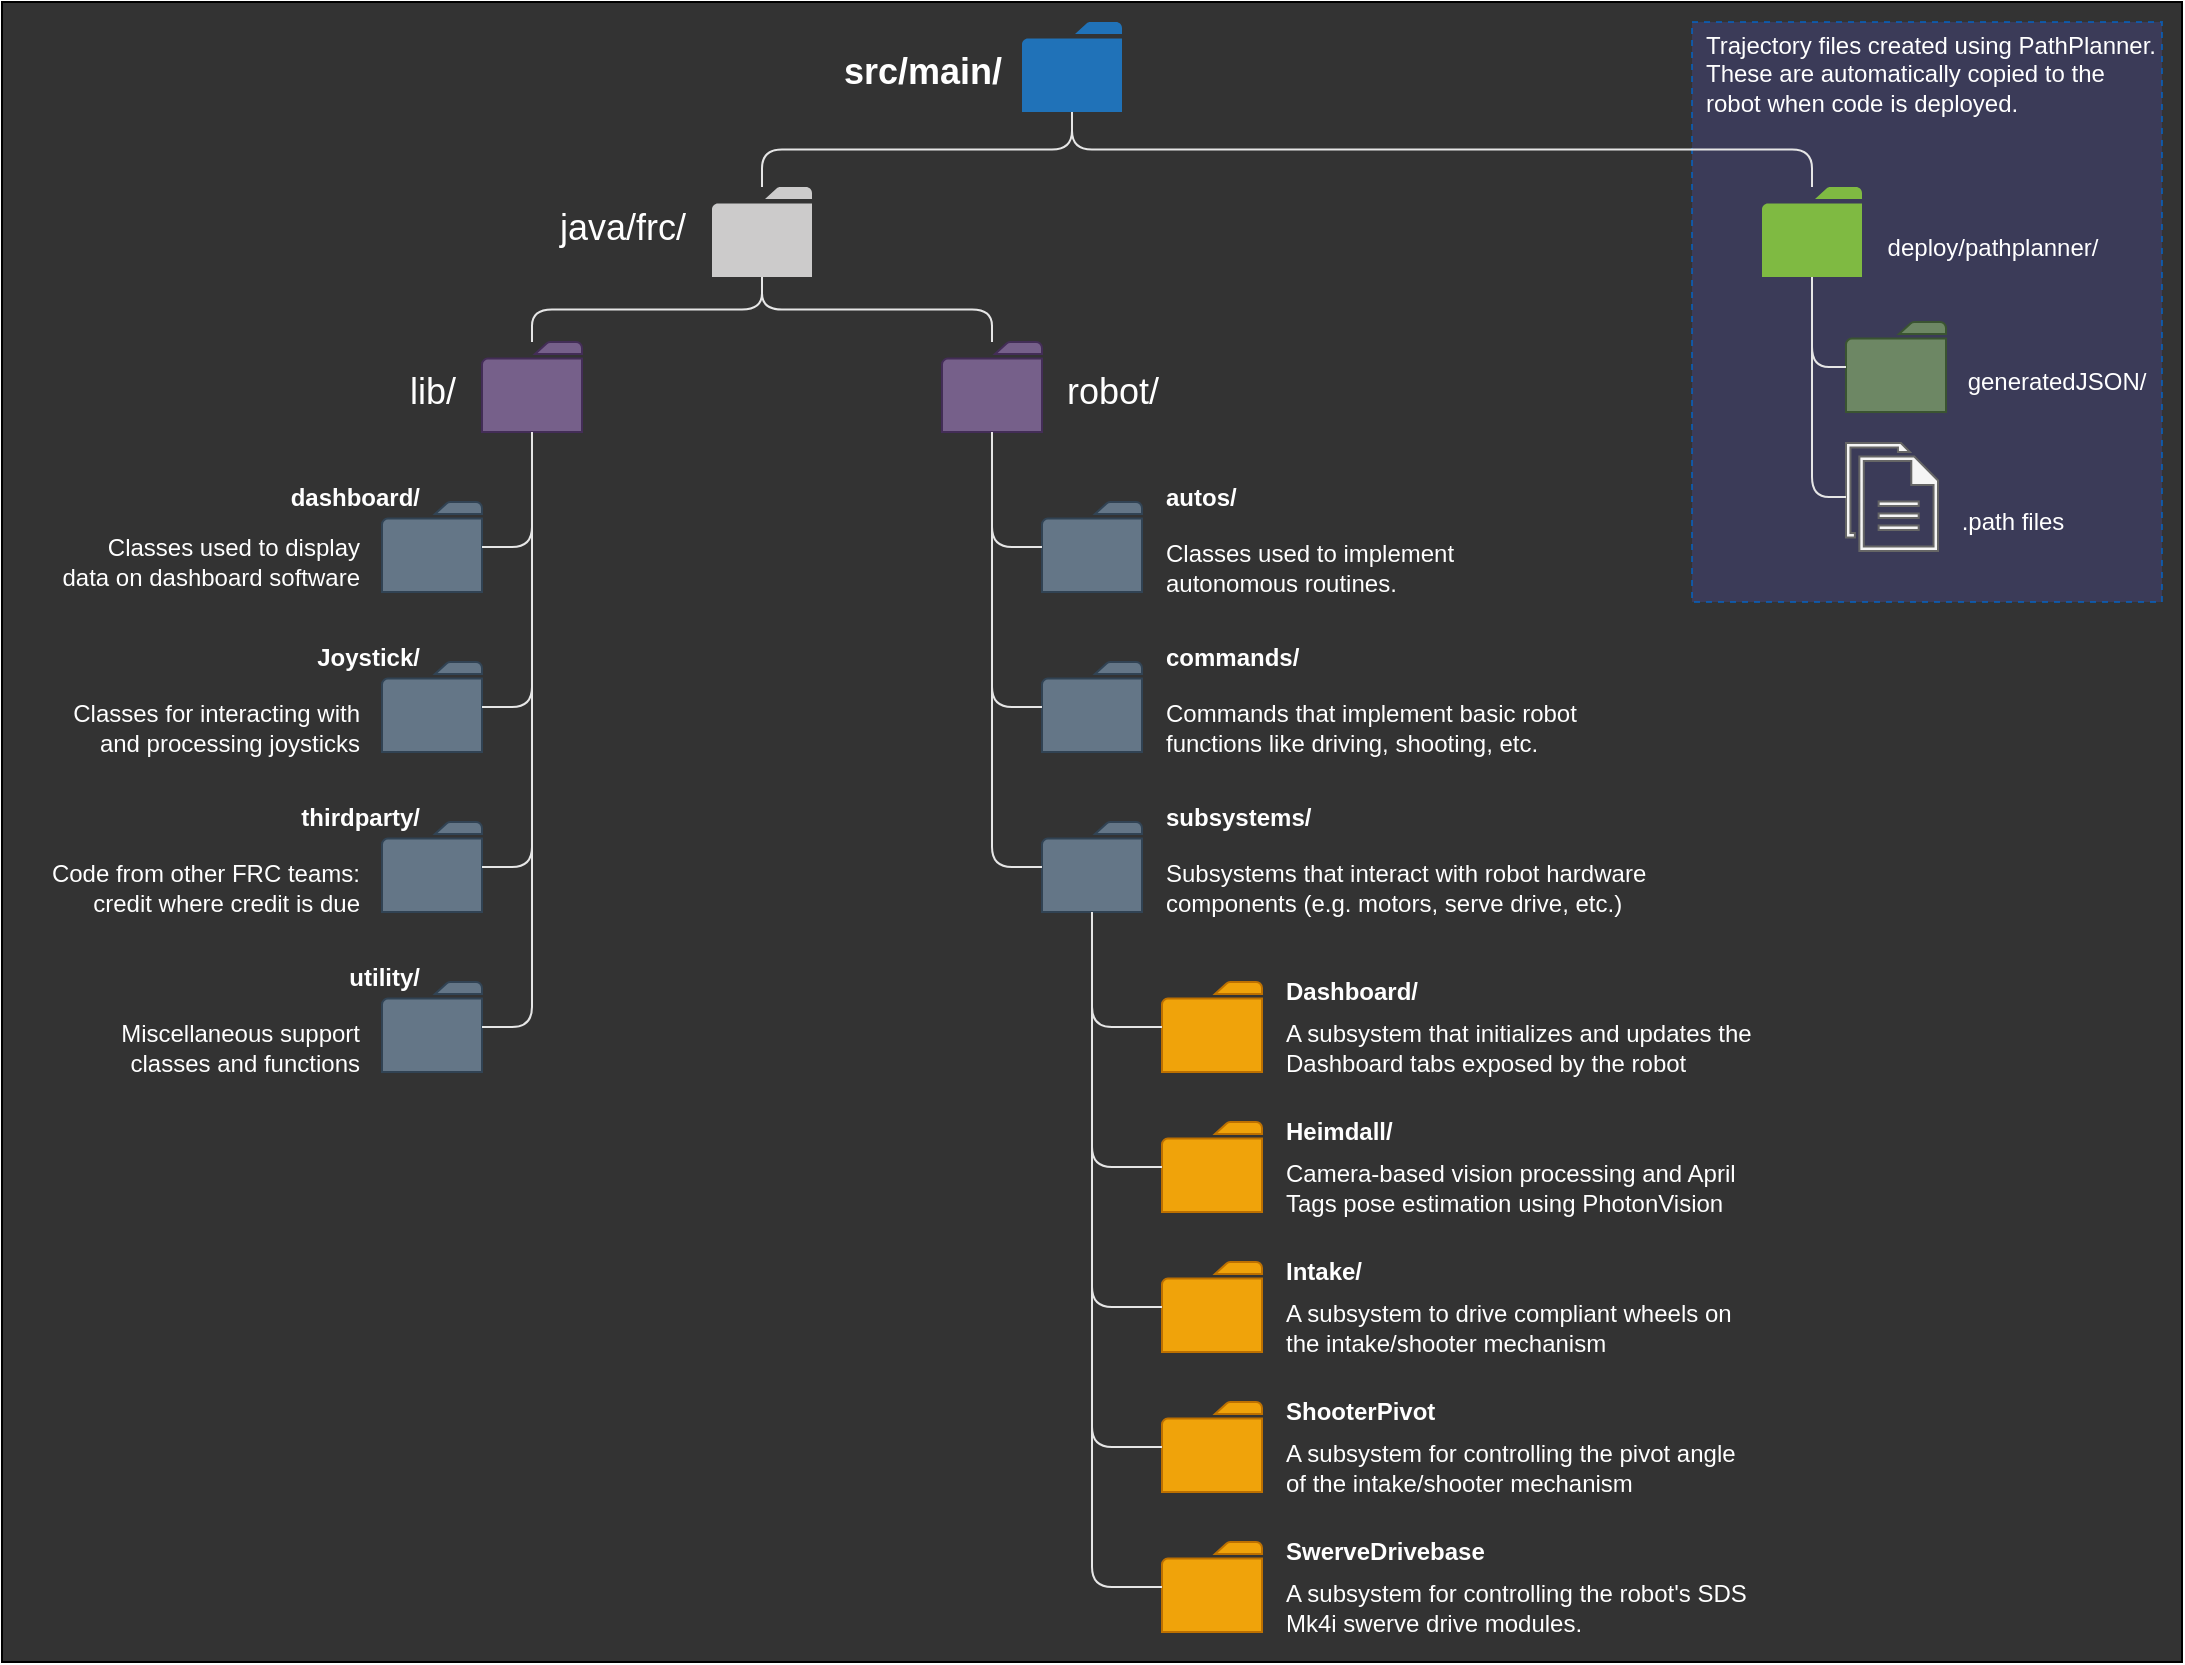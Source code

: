 <mxfile>
    <diagram id="SspJnY90TLb4_lbSzdJv" name="Page-1">
        <mxGraphModel dx="723" dy="471" grid="1" gridSize="10" guides="1" tooltips="1" connect="1" arrows="1" fold="1" page="1" pageScale="1" pageWidth="1100" pageHeight="850" math="0" shadow="0">
            <root>
                <mxCell id="0"/>
                <mxCell id="75" value="Background" style="locked=1;" parent="0"/>
                <mxCell id="76" value="" style="rounded=0;whiteSpace=wrap;html=1;fontSize=18;fillColor=#333333;" parent="75" vertex="1">
                    <mxGeometry width="1090" height="830" as="geometry"/>
                </mxCell>
                <mxCell id="1" value="file-tree" parent="0"/>
                <mxCell id="85" value="" style="rounded=0;whiteSpace=wrap;html=1;fontSize=18;fillColor=#3F3F69;strokeColor=#0066CC;fontColor=#ffffff;dashed=1;opacity=70;" parent="1" vertex="1">
                    <mxGeometry x="845" y="10" width="235" height="290" as="geometry"/>
                </mxCell>
                <mxCell id="11" style="edgeStyle=orthogonalEdgeStyle;html=1;exitX=0.5;exitY=1;exitDx=0;exitDy=0;exitPerimeter=0;strokeColor=#E6E6E6;endArrow=none;endFill=0;fontColor=#FFFFFF;" parent="1" source="2" target="4" edge="1">
                    <mxGeometry relative="1" as="geometry"/>
                </mxCell>
                <mxCell id="2" value="" style="sketch=0;pointerEvents=1;shadow=0;dashed=0;html=1;strokeColor=none;labelPosition=center;verticalLabelPosition=bottom;verticalAlign=top;outlineConnect=0;align=center;shape=mxgraph.office.concepts.folder;fillColor=#2072B8;points=[[0.5,1,0,0,0]];fontColor=#FFFFFF;" parent="1" vertex="1">
                    <mxGeometry x="510" y="10" width="50" height="45" as="geometry"/>
                </mxCell>
                <mxCell id="18" style="edgeStyle=orthogonalEdgeStyle;html=1;exitX=0.5;exitY=1;exitDx=0;exitDy=0;exitPerimeter=0;strokeColor=#E6E6E6;endArrow=none;endFill=0;fontColor=#FFFFFF;" parent="1" source="4" target="13" edge="1">
                    <mxGeometry relative="1" as="geometry"/>
                </mxCell>
                <mxCell id="19" style="edgeStyle=orthogonalEdgeStyle;html=1;exitX=0.5;exitY=1;exitDx=0;exitDy=0;exitPerimeter=0;strokeColor=#E6E6E6;endArrow=none;endFill=0;fontColor=#FFFFFF;" parent="1" source="4" target="16" edge="1">
                    <mxGeometry relative="1" as="geometry"/>
                </mxCell>
                <mxCell id="4" value="" style="sketch=0;pointerEvents=1;shadow=0;dashed=0;html=1;strokeColor=none;labelPosition=center;verticalLabelPosition=bottom;verticalAlign=top;outlineConnect=0;align=center;shape=mxgraph.office.concepts.folder;fillColor=#CCCBCB;points=[[0.5,0,0,0,0],[0.5,1,0,0,0]];fontColor=#FFFFFF;" parent="1" vertex="1">
                    <mxGeometry x="355" y="92.5" width="50" height="45" as="geometry"/>
                </mxCell>
                <mxCell id="6" value="&lt;font style=&quot;font-size: 18px;&quot;&gt;java/frc/&lt;/font&gt;" style="text;html=1;align=center;verticalAlign=middle;resizable=0;points=[];autosize=1;strokeColor=none;fillColor=none;fontColor=#FFFFFF;" parent="1" vertex="1">
                    <mxGeometry x="265" y="92.5" width="90" height="40" as="geometry"/>
                </mxCell>
                <UserObject label="deploy/pathplanner/" link="./src/main/deploy/pathplanner" id="5">
                    <mxCell style="text;html=1;align=center;verticalAlign=middle;resizable=0;points=[];autosize=1;strokeColor=none;fillColor=none;fontColor=#FFFFFF;" parent="1" vertex="1">
                        <mxGeometry x="930" y="107.5" width="130" height="30" as="geometry"/>
                    </mxCell>
                </UserObject>
                <mxCell id="8" value="&lt;font style=&quot;font-size: 18px;&quot;&gt;&lt;b&gt;src/main/&lt;/b&gt;&lt;/font&gt;" style="text;html=1;align=center;verticalAlign=middle;resizable=0;points=[];autosize=1;strokeColor=none;fillColor=none;fontColor=#FFFFFF;" parent="1" vertex="1">
                    <mxGeometry x="410" y="15" width="100" height="40" as="geometry"/>
                </mxCell>
                <mxCell id="12" style="edgeStyle=orthogonalEdgeStyle;html=1;exitX=0.5;exitY=1;exitDx=0;exitDy=0;exitPerimeter=0;strokeColor=#E6E6E6;endArrow=none;endFill=0;fontColor=#FFFFFF;" parent="1" source="2" target="14" edge="1">
                    <mxGeometry relative="1" as="geometry">
                        <mxPoint x="545" y="65" as="sourcePoint"/>
                        <mxPoint x="725" y="92.5" as="targetPoint"/>
                    </mxGeometry>
                </mxCell>
                <mxCell id="13" value="" style="sketch=0;pointerEvents=1;shadow=0;dashed=0;html=1;strokeColor=#432D57;fillColor=#76608a;labelPosition=center;verticalLabelPosition=bottom;verticalAlign=top;outlineConnect=0;align=center;shape=mxgraph.office.concepts.folder;points=[[0.5,1,0,0,0]];fontColor=#ffffff;" parent="1" vertex="1">
                    <mxGeometry x="240" y="170" width="50" height="45" as="geometry"/>
                </mxCell>
                <UserObject label="" link="./src/main/deploy/pathplanner" id="14">
                    <mxCell style="sketch=0;pointerEvents=1;shadow=0;dashed=0;html=1;strokeColor=none;labelPosition=center;verticalLabelPosition=bottom;verticalAlign=top;outlineConnect=0;align=center;shape=mxgraph.office.concepts.folder;fillColor=#7FBA42;points=[[0.5,1,0,0,0]];fontColor=#FFFFFF;" parent="1" vertex="1">
                        <mxGeometry x="880" y="92.5" width="50" height="45" as="geometry"/>
                    </mxCell>
                </UserObject>
                <mxCell id="15" value="&lt;font style=&quot;font-size: 18px;&quot;&gt;lib/&lt;/font&gt;" style="text;html=1;align=center;verticalAlign=middle;resizable=0;points=[];autosize=1;strokeColor=none;fillColor=none;fontColor=#FFFFFF;" parent="1" vertex="1">
                    <mxGeometry x="190" y="175" width="50" height="40" as="geometry"/>
                </mxCell>
                <mxCell id="16" value="" style="sketch=0;pointerEvents=1;shadow=0;dashed=0;html=1;strokeColor=#432D57;fillColor=#76608a;labelPosition=center;verticalLabelPosition=bottom;verticalAlign=top;outlineConnect=0;align=center;shape=mxgraph.office.concepts.folder;points=[[0.5,1,0,0,0]];fontColor=#ffffff;" parent="1" vertex="1">
                    <mxGeometry x="470" y="170" width="50" height="45" as="geometry"/>
                </mxCell>
                <mxCell id="17" value="&lt;font style=&quot;font-size: 18px;&quot;&gt;robot/&lt;/font&gt;" style="text;html=1;align=center;verticalAlign=middle;resizable=0;points=[];autosize=1;strokeColor=none;fillColor=none;fontColor=#FFFFFF;" parent="1" vertex="1">
                    <mxGeometry x="520" y="175" width="70" height="40" as="geometry"/>
                </mxCell>
                <UserObject label="" link="./src/main/deploy/pathplanner/generatedJSON" id="20">
                    <mxCell style="sketch=0;pointerEvents=1;shadow=0;dashed=0;html=1;strokeColor=#3A5431;labelPosition=center;verticalLabelPosition=bottom;verticalAlign=top;outlineConnect=0;align=center;shape=mxgraph.office.concepts.folder;fillColor=#6d8764;fontColor=#FFFFFF;points=[[0,0.5,0,0,0]];" parent="1" vertex="1">
                        <mxGeometry x="922" y="160" width="50" height="45" as="geometry"/>
                    </mxCell>
                </UserObject>
                <mxCell id="21" style="edgeStyle=orthogonalEdgeStyle;html=1;strokeColor=#E6E6E6;endArrow=none;endFill=0;entryX=0;entryY=0.5;entryDx=0;entryDy=0;entryPerimeter=0;exitX=0.5;exitY=1;exitDx=0;exitDy=0;exitPerimeter=0;fontColor=#FFFFFF;" parent="1" source="14" target="20" edge="1">
                    <mxGeometry relative="1" as="geometry">
                        <mxPoint x="860" y="160" as="sourcePoint"/>
                        <mxPoint x="915" y="102.5" as="targetPoint"/>
                    </mxGeometry>
                </mxCell>
                <UserObject label="generatedJSON/" link="./src/main/deploy/pathplanner/generatedJSON" id="22">
                    <mxCell style="text;html=1;align=center;verticalAlign=middle;resizable=0;points=[];autosize=1;strokeColor=none;fillColor=none;fontColor=#FFFFFF;" parent="1" vertex="1">
                        <mxGeometry x="972" y="175" width="110" height="30" as="geometry"/>
                    </mxCell>
                </UserObject>
                <mxCell id="27" value="" style="sketch=0;pointerEvents=1;shadow=0;dashed=0;html=1;strokeColor=#666666;fillColor=#f5f5f5;labelPosition=center;verticalLabelPosition=bottom;verticalAlign=top;outlineConnect=0;align=center;shape=mxgraph.office.concepts.documents;points=[[0,0.5,0,0,0]];fontColor=#FFFFFF;" parent="1" vertex="1">
                    <mxGeometry x="922" y="220.5" width="46" height="54" as="geometry"/>
                </mxCell>
                <mxCell id="28" style="edgeStyle=orthogonalEdgeStyle;html=1;strokeColor=#E6E6E6;endArrow=none;endFill=0;exitX=0.5;exitY=1;exitDx=0;exitDy=0;exitPerimeter=0;entryX=0;entryY=0.5;entryDx=0;entryDy=0;entryPerimeter=0;fontColor=#FFFFFF;" parent="1" source="14" target="27" edge="1">
                    <mxGeometry relative="1" as="geometry">
                        <mxPoint x="850" y="179" as="sourcePoint"/>
                        <mxPoint x="880" y="220" as="targetPoint"/>
                    </mxGeometry>
                </mxCell>
                <mxCell id="29" value=".path files" style="text;html=1;align=center;verticalAlign=middle;resizable=0;points=[];autosize=1;strokeColor=none;fillColor=none;fontColor=#FFFFFF;" parent="1" vertex="1">
                    <mxGeometry x="970" y="244.5" width="70" height="30" as="geometry"/>
                </mxCell>
                <UserObject label="" link="./src/main/java/frc/lib/dashboard" id="30">
                    <mxCell style="sketch=0;pointerEvents=1;shadow=0;dashed=0;html=1;strokeColor=#314354;fillColor=#647687;labelPosition=center;verticalLabelPosition=bottom;verticalAlign=top;outlineConnect=0;align=center;shape=mxgraph.office.concepts.folder;fontColor=#FFFFFF;points=[[1,0.5,0,0,0]];" parent="1" vertex="1">
                        <mxGeometry x="190" y="250" width="50" height="45" as="geometry"/>
                    </mxCell>
                </UserObject>
                <UserObject label="&lt;b&gt;dashboard/&lt;/b&gt;" link="./src/main/java/frc/lib/dashboard" id="31">
                    <mxCell style="text;html=1;align=right;verticalAlign=middle;resizable=0;points=[];autosize=1;strokeColor=none;fillColor=none;fontColor=#FFFFFF;" parent="1" vertex="1">
                        <mxGeometry x="120" y="232.5" width="90" height="30" as="geometry"/>
                    </mxCell>
                </UserObject>
                <mxCell id="32" style="edgeStyle=orthogonalEdgeStyle;html=1;strokeColor=#E6E6E6;endArrow=none;endFill=0;entryX=0.5;entryY=1;entryDx=0;entryDy=0;entryPerimeter=0;exitX=1;exitY=0.5;exitDx=0;exitDy=0;exitPerimeter=0;fontColor=#FFFFFF;" parent="1" source="30" target="13" edge="1">
                    <mxGeometry relative="1" as="geometry">
                        <mxPoint x="270" y="280" as="sourcePoint"/>
                        <mxPoint x="275" y="180" as="targetPoint"/>
                    </mxGeometry>
                </mxCell>
                <mxCell id="33" value="&lt;div style=&quot;&quot;&gt;&lt;span style=&quot;background-color: initial;&quot;&gt;Classes used to display&lt;/span&gt;&lt;/div&gt;&lt;div style=&quot;&quot;&gt;&lt;span style=&quot;background-color: initial;&quot;&gt;data on dashboard&amp;nbsp;&lt;/span&gt;&lt;span style=&quot;background-color: initial;&quot;&gt;software&lt;/span&gt;&lt;/div&gt;" style="text;html=1;align=right;verticalAlign=middle;resizable=0;points=[];autosize=1;strokeColor=none;fillColor=none;fontColor=#FFFFFF;" parent="1" vertex="1">
                    <mxGeometry x="10" y="260" width="170" height="40" as="geometry"/>
                </mxCell>
                <UserObject label="" link="./src/main/java/frc/lib/Joystick" id="34">
                    <mxCell style="sketch=0;pointerEvents=1;shadow=0;dashed=0;html=1;strokeColor=#314354;fillColor=#647687;labelPosition=center;verticalLabelPosition=bottom;verticalAlign=top;outlineConnect=0;align=center;shape=mxgraph.office.concepts.folder;fontColor=#FFFFFF;points=[[1,0.5,0,0,0]];" parent="1" vertex="1">
                        <mxGeometry x="190" y="330" width="50" height="45" as="geometry"/>
                    </mxCell>
                </UserObject>
                <UserObject label="&lt;b&gt;Joystick/&lt;/b&gt;" link="./src/main/java/frc/lib/Joystick" id="35">
                    <mxCell style="text;html=1;align=right;verticalAlign=middle;resizable=0;points=[];autosize=1;strokeColor=none;fillColor=none;fontColor=#FFFFFF;" parent="1" vertex="1">
                        <mxGeometry x="140" y="312.5" width="70" height="30" as="geometry"/>
                    </mxCell>
                </UserObject>
                <mxCell id="36" value="&lt;div style=&quot;&quot;&gt;&lt;span style=&quot;background-color: initial;&quot;&gt;Classes for interacting with&lt;/span&gt;&lt;/div&gt;&lt;div style=&quot;&quot;&gt;&lt;span style=&quot;background-color: initial;&quot;&gt;and processing joysticks&lt;/span&gt;&lt;/div&gt;" style="text;html=1;align=right;verticalAlign=middle;resizable=0;points=[];autosize=1;strokeColor=none;fillColor=none;fontColor=#FFFFFF;" parent="1" vertex="1">
                    <mxGeometry x="10" y="342.5" width="170" height="40" as="geometry"/>
                </mxCell>
                <mxCell id="38" style="edgeStyle=orthogonalEdgeStyle;html=1;strokeColor=#E6E6E6;endArrow=none;endFill=0;entryX=0.5;entryY=1;entryDx=0;entryDy=0;entryPerimeter=0;exitX=1;exitY=0.5;exitDx=0;exitDy=0;exitPerimeter=0;fontColor=#FFFFFF;" parent="1" source="34" target="13" edge="1">
                    <mxGeometry relative="1" as="geometry">
                        <mxPoint x="250" y="282.5" as="sourcePoint"/>
                        <mxPoint x="275" y="225" as="targetPoint"/>
                    </mxGeometry>
                </mxCell>
                <UserObject label="" link="./src/main/java/frc/lib/thirdparty" id="39">
                    <mxCell style="sketch=0;pointerEvents=1;shadow=0;dashed=0;html=1;strokeColor=#314354;fillColor=#647687;labelPosition=center;verticalLabelPosition=bottom;verticalAlign=top;outlineConnect=0;align=center;shape=mxgraph.office.concepts.folder;fontColor=#FFFFFF;points=[[1,0.5,0,0,0]];" parent="1" vertex="1">
                        <mxGeometry x="190" y="410" width="50" height="45" as="geometry"/>
                    </mxCell>
                </UserObject>
                <UserObject label="&lt;b&gt;thirdparty/&lt;/b&gt;" link="./src/main/java/frc/lib/thirdparty" id="40">
                    <mxCell style="text;html=1;align=right;verticalAlign=middle;resizable=0;points=[];autosize=1;strokeColor=none;fillColor=none;fontColor=#FFFFFF;" parent="1" vertex="1">
                        <mxGeometry x="130" y="392.5" width="80" height="30" as="geometry"/>
                    </mxCell>
                </UserObject>
                <mxCell id="41" value="&lt;div style=&quot;&quot;&gt;Code from other FRC teams:&lt;/div&gt;&lt;div style=&quot;&quot;&gt;&amp;nbsp;credit where credit is due&lt;/div&gt;" style="text;html=1;align=right;verticalAlign=middle;resizable=0;points=[];autosize=1;strokeColor=none;fillColor=none;fontColor=#FFFFFF;" parent="1" vertex="1">
                    <mxGeometry y="422.5" width="180" height="40" as="geometry"/>
                </mxCell>
                <mxCell id="42" style="edgeStyle=orthogonalEdgeStyle;html=1;strokeColor=#E6E6E6;endArrow=none;endFill=0;entryX=0.5;entryY=1;entryDx=0;entryDy=0;entryPerimeter=0;exitX=1;exitY=0.5;exitDx=0;exitDy=0;exitPerimeter=0;fontColor=#FFFFFF;" parent="1" source="39" target="13" edge="1">
                    <mxGeometry relative="1" as="geometry">
                        <mxPoint x="250" y="362.5" as="sourcePoint"/>
                        <mxPoint x="275" y="225" as="targetPoint"/>
                    </mxGeometry>
                </mxCell>
                <UserObject label="" link="./src/main/java/frc/lib/utility" id="43">
                    <mxCell style="sketch=0;pointerEvents=1;shadow=0;dashed=0;html=1;strokeColor=#314354;fillColor=#647687;labelPosition=center;verticalLabelPosition=bottom;verticalAlign=top;outlineConnect=0;align=center;shape=mxgraph.office.concepts.folder;fontColor=#FFFFFF;points=[[1,0.5,0,0,0]];" parent="1" vertex="1">
                        <mxGeometry x="190" y="490" width="50" height="45" as="geometry"/>
                    </mxCell>
                </UserObject>
                <UserObject label="&lt;b&gt;utility/&lt;/b&gt;" link="./src/main/java/frc/lib/utility" id="44">
                    <mxCell style="text;html=1;align=right;verticalAlign=middle;resizable=0;points=[];autosize=1;strokeColor=none;fillColor=none;fontColor=#FFFFFF;" parent="1" vertex="1">
                        <mxGeometry x="150" y="472.5" width="60" height="30" as="geometry"/>
                    </mxCell>
                </UserObject>
                <mxCell id="45" value="&lt;div style=&quot;&quot;&gt;Miscellaneous support&lt;/div&gt;&lt;div style=&quot;&quot;&gt;classes and functions&lt;/div&gt;" style="text;html=1;align=right;verticalAlign=middle;resizable=0;points=[];autosize=1;strokeColor=none;fillColor=none;fontColor=#FFFFFF;" parent="1" vertex="1">
                    <mxGeometry x="40" y="502.5" width="140" height="40" as="geometry"/>
                </mxCell>
                <mxCell id="46" style="edgeStyle=orthogonalEdgeStyle;html=1;strokeColor=#E6E6E6;endArrow=none;endFill=0;entryX=0.5;entryY=1;entryDx=0;entryDy=0;entryPerimeter=0;exitX=1;exitY=0.5;exitDx=0;exitDy=0;exitPerimeter=0;fontColor=#FFFFFF;" parent="1" source="43" target="13" edge="1">
                    <mxGeometry relative="1" as="geometry">
                        <mxPoint x="250" y="442.5" as="sourcePoint"/>
                        <mxPoint x="275" y="225" as="targetPoint"/>
                    </mxGeometry>
                </mxCell>
                <UserObject label="" link="./src/main/java/frc/robot/autos" id="47">
                    <mxCell style="sketch=0;pointerEvents=1;shadow=0;dashed=0;html=1;strokeColor=#314354;fillColor=#647687;labelPosition=center;verticalLabelPosition=bottom;verticalAlign=top;outlineConnect=0;align=center;shape=mxgraph.office.concepts.folder;fontColor=#FFFFFF;points=[[0,0.5,0,0,0]];" parent="1" vertex="1">
                        <mxGeometry x="520" y="250" width="50" height="45" as="geometry"/>
                    </mxCell>
                </UserObject>
                <mxCell id="48" style="edgeStyle=orthogonalEdgeStyle;html=1;strokeColor=#E6E6E6;endArrow=none;endFill=0;exitX=0.5;exitY=1;exitDx=0;exitDy=0;exitPerimeter=0;entryX=0;entryY=0.5;entryDx=0;entryDy=0;entryPerimeter=0;fontColor=#FFFFFF;" parent="1" source="16" target="47" edge="1">
                    <mxGeometry relative="1" as="geometry">
                        <mxPoint x="490" y="250" as="sourcePoint"/>
                        <mxPoint x="460" y="300" as="targetPoint"/>
                    </mxGeometry>
                </mxCell>
                <UserObject label="&lt;b&gt;autos/&lt;/b&gt;" link="./src/main/java/frc/robot/autos" id="49">
                    <mxCell style="text;html=1;align=left;verticalAlign=middle;resizable=0;points=[];autosize=1;strokeColor=none;fillColor=none;fontColor=#FFFFFF;" parent="1" vertex="1">
                        <mxGeometry x="580" y="232.5" width="60" height="30" as="geometry"/>
                    </mxCell>
                </UserObject>
                <mxCell id="50" value="&lt;div style=&quot;&quot;&gt;&lt;span style=&quot;background-color: initial;&quot;&gt;Classes used to implement&lt;br&gt;&lt;/span&gt;&lt;/div&gt;&lt;div style=&quot;&quot;&gt;&lt;span style=&quot;background-color: initial;&quot;&gt;autonomous routines.&lt;/span&gt;&lt;/div&gt;" style="text;html=1;align=left;verticalAlign=middle;resizable=0;points=[];autosize=1;strokeColor=none;fillColor=none;fontColor=#FFFFFF;" parent="1" vertex="1">
                    <mxGeometry x="580" y="262.5" width="170" height="40" as="geometry"/>
                </mxCell>
                <UserObject label="" link="./src/main/java/frc/robot/commands" id="51">
                    <mxCell style="sketch=0;pointerEvents=1;shadow=0;dashed=0;html=1;strokeColor=#314354;fillColor=#647687;labelPosition=center;verticalLabelPosition=bottom;verticalAlign=top;outlineConnect=0;align=center;shape=mxgraph.office.concepts.folder;fontColor=#FFFFFF;points=[[0,0.5,0,0,0]];" parent="1" vertex="1">
                        <mxGeometry x="520" y="330" width="50" height="45" as="geometry"/>
                    </mxCell>
                </UserObject>
                <UserObject label="&lt;b&gt;commands/&lt;/b&gt;" link="./src/main/java/frc/robot/commands" id="52">
                    <mxCell style="text;html=1;align=left;verticalAlign=middle;resizable=0;points=[];autosize=1;strokeColor=none;fillColor=none;fontColor=#FFFFFF;" parent="1" vertex="1">
                        <mxGeometry x="580" y="312.5" width="90" height="30" as="geometry"/>
                    </mxCell>
                </UserObject>
                <mxCell id="53" value="&lt;div style=&quot;&quot;&gt;&lt;span style=&quot;background-color: initial;&quot;&gt;Commands that implement basic robot&lt;br&gt;&lt;/span&gt;&lt;/div&gt;&lt;div style=&quot;&quot;&gt;&lt;span style=&quot;background-color: initial;&quot;&gt;functions like driving, shooting, etc.&lt;/span&gt;&lt;/div&gt;" style="text;html=1;align=left;verticalAlign=middle;resizable=0;points=[];autosize=1;strokeColor=none;fillColor=none;fontColor=#FFFFFF;" parent="1" vertex="1">
                    <mxGeometry x="580" y="342.5" width="230" height="40" as="geometry"/>
                </mxCell>
                <UserObject label="" link="./src/main/java/frc/robot/subsystems" id="54">
                    <mxCell style="sketch=0;pointerEvents=1;shadow=0;dashed=0;html=1;strokeColor=#314354;fillColor=#647687;labelPosition=center;verticalLabelPosition=bottom;verticalAlign=top;outlineConnect=0;align=center;shape=mxgraph.office.concepts.folder;fontColor=#FFFFFF;points=[[0,0.51,0,0,0],[0.5,1,0,0,0]];" parent="1" vertex="1">
                        <mxGeometry x="520" y="410" width="50" height="45" as="geometry"/>
                    </mxCell>
                </UserObject>
                <UserObject label="&lt;b&gt;subsystems/&lt;/b&gt;" link="./src/main/java/frc/robot/subsystems" id="55">
                    <mxCell style="text;html=1;align=left;verticalAlign=middle;resizable=0;points=[];autosize=1;strokeColor=none;fillColor=none;fontColor=#FFFFFF;" parent="1" vertex="1">
                        <mxGeometry x="580" y="392.5" width="100" height="30" as="geometry"/>
                    </mxCell>
                </UserObject>
                <mxCell id="56" value="&lt;div style=&quot;&quot;&gt;&lt;span style=&quot;background-color: initial;&quot;&gt;Subsystems that interact with robot hardware&lt;/span&gt;&lt;/div&gt;&lt;div style=&quot;&quot;&gt;&lt;span style=&quot;background-color: initial;&quot;&gt;components (e.g. motors, serve drive, etc.)&amp;nbsp;&lt;/span&gt;&lt;br&gt;&lt;/div&gt;" style="text;html=1;align=left;verticalAlign=middle;resizable=0;points=[];autosize=1;strokeColor=none;fillColor=none;fontColor=#FFFFFF;" parent="1" vertex="1">
                    <mxGeometry x="580" y="422.5" width="260" height="40" as="geometry"/>
                </mxCell>
                <UserObject label="" link="./src/main/java/frc/robot/subsystems/Dashboard" id="57">
                    <mxCell style="sketch=0;pointerEvents=1;shadow=0;dashed=0;html=1;strokeColor=#BD7000;fillColor=#f0a30a;labelPosition=center;verticalLabelPosition=bottom;verticalAlign=top;outlineConnect=0;align=center;shape=mxgraph.office.concepts.folder;points=[[0,0.5,0,0,0]];fontColor=#FFFFFF;" parent="1" vertex="1">
                        <mxGeometry x="580" y="490" width="50" height="45" as="geometry"/>
                    </mxCell>
                </UserObject>
                <UserObject label="&lt;b&gt;Dashboard/&lt;/b&gt;" link="./src/main/java/frc/robot/subsystems/Dashboard" id="58">
                    <mxCell style="text;html=1;align=left;verticalAlign=middle;resizable=0;points=[];autosize=1;strokeColor=none;fillColor=none;fontColor=#FFFFFF;" parent="1" vertex="1">
                        <mxGeometry x="640" y="480" width="90" height="30" as="geometry"/>
                    </mxCell>
                </UserObject>
                <mxCell id="59" value="&lt;div style=&quot;&quot;&gt;A subsystem that initializes and updates the&lt;/div&gt;&lt;div style=&quot;&quot;&gt;Dashboard tabs exposed by the robot&lt;/div&gt;" style="text;html=1;align=left;verticalAlign=middle;resizable=0;points=[];autosize=1;strokeColor=none;fillColor=none;fontColor=#FFFFFF;" parent="1" vertex="1">
                    <mxGeometry x="640" y="502.5" width="260" height="40" as="geometry"/>
                </mxCell>
                <mxCell id="63" value="" style="sketch=0;pointerEvents=1;shadow=0;dashed=0;html=1;strokeColor=#BD7000;fillColor=#f0a30a;labelPosition=center;verticalLabelPosition=bottom;verticalAlign=top;outlineConnect=0;align=center;shape=mxgraph.office.concepts.folder;points=[[0,0.5,0,0,0]];fontColor=#FFFFFF;" parent="1" vertex="1">
                    <mxGeometry x="580" y="560" width="50" height="45" as="geometry"/>
                </mxCell>
                <mxCell id="64" value="&lt;b&gt;Heimdall/&lt;/b&gt;" style="text;html=1;align=left;verticalAlign=middle;resizable=0;points=[];autosize=1;strokeColor=none;fillColor=none;fontColor=#FFFFFF;" parent="1" vertex="1">
                    <mxGeometry x="640" y="550" width="80" height="30" as="geometry"/>
                </mxCell>
                <mxCell id="65" value="&lt;div style=&quot;&quot;&gt;Camera-based vision processing and April&lt;/div&gt;&lt;div style=&quot;&quot;&gt;Tags pose estimation using&amp;nbsp;&lt;span style=&quot;background-color: initial;&quot;&gt;PhotonVision&lt;/span&gt;&lt;/div&gt;" style="text;html=1;align=left;verticalAlign=middle;resizable=0;points=[];autosize=1;strokeColor=none;fillColor=none;fontColor=#FFFFFF;" parent="1" vertex="1">
                    <mxGeometry x="640" y="572.5" width="250" height="40" as="geometry"/>
                </mxCell>
                <UserObject label="" link="./src/main/java/frc/robot/subsystems/Intake" id="66">
                    <mxCell style="sketch=0;pointerEvents=1;shadow=0;dashed=0;html=1;strokeColor=#BD7000;fillColor=#f0a30a;labelPosition=center;verticalLabelPosition=bottom;verticalAlign=top;outlineConnect=0;align=center;shape=mxgraph.office.concepts.folder;points=[[0,0.5,0,0,0]];fontColor=#FFFFFF;" parent="1" vertex="1">
                        <mxGeometry x="580" y="630" width="50" height="45" as="geometry"/>
                    </mxCell>
                </UserObject>
                <UserObject label="&lt;b&gt;Intake/&lt;/b&gt;" link="./src/main/java/frc/robot/subsystems/Intake" id="67">
                    <mxCell style="text;html=1;align=left;verticalAlign=middle;resizable=0;points=[];autosize=1;strokeColor=none;fillColor=none;fontColor=#FFFFFF;" parent="1" vertex="1">
                        <mxGeometry x="640" y="620" width="60" height="30" as="geometry"/>
                    </mxCell>
                </UserObject>
                <mxCell id="68" value="&lt;div style=&quot;&quot;&gt;A subsystem to drive compliant&amp;nbsp;&lt;span style=&quot;background-color: initial;&quot;&gt;wheels on&lt;/span&gt;&lt;/div&gt;&lt;div style=&quot;&quot;&gt;&lt;span style=&quot;background-color: initial;&quot;&gt;the intake/shooter mechanism&lt;/span&gt;&lt;/div&gt;" style="text;html=1;align=left;verticalAlign=middle;resizable=0;points=[];autosize=1;strokeColor=none;fillColor=none;fontColor=#FFFFFF;" parent="1" vertex="1">
                    <mxGeometry x="640" y="642.5" width="250" height="40" as="geometry"/>
                </mxCell>
                <UserObject label="" link="./src/main/java/frc/robot/subsystems/ShooterPivot" id="69">
                    <mxCell style="sketch=0;pointerEvents=1;shadow=0;dashed=0;html=1;strokeColor=#BD7000;fillColor=#f0a30a;labelPosition=center;verticalLabelPosition=bottom;verticalAlign=top;outlineConnect=0;align=center;shape=mxgraph.office.concepts.folder;points=[[0,0.5,0,0,0]];fontColor=#FFFFFF;" parent="1" vertex="1">
                        <mxGeometry x="580" y="700" width="50" height="45" as="geometry"/>
                    </mxCell>
                </UserObject>
                <UserObject label="&lt;b&gt;ShooterPivot&lt;/b&gt;" link="./src/main/java/frc/robot/subsystems/ShooterPivot" id="70">
                    <mxCell style="text;html=1;align=left;verticalAlign=middle;resizable=0;points=[];autosize=1;strokeColor=none;fillColor=none;fontColor=#FFFFFF;" parent="1" vertex="1">
                        <mxGeometry x="640" y="690" width="100" height="30" as="geometry"/>
                    </mxCell>
                </UserObject>
                <mxCell id="71" value="&lt;div style=&quot;&quot;&gt;A subsystem for controlling the pivot angle&lt;/div&gt;&lt;div style=&quot;&quot;&gt;of the intake/shooter mechanism&lt;/div&gt;" style="text;html=1;align=left;verticalAlign=middle;resizable=0;points=[];autosize=1;strokeColor=none;fillColor=none;fontColor=#FFFFFF;" parent="1" vertex="1">
                    <mxGeometry x="640" y="712.5" width="250" height="40" as="geometry"/>
                </mxCell>
                <UserObject label="" link="./src/main/java/frc/robot/subsystems/SwerveDrivebase" id="72">
                    <mxCell style="sketch=0;pointerEvents=1;shadow=0;dashed=0;html=1;strokeColor=#BD7000;fillColor=#f0a30a;labelPosition=center;verticalLabelPosition=bottom;verticalAlign=top;outlineConnect=0;align=center;shape=mxgraph.office.concepts.folder;points=[[0,0.5,0,0,0]];fontColor=#FFFFFF;" parent="1" vertex="1">
                        <mxGeometry x="580" y="770" width="50" height="45" as="geometry"/>
                    </mxCell>
                </UserObject>
                <UserObject label="&lt;b&gt;SwerveDrivebase&lt;/b&gt;" link="./src/main/java/frc/robot/subsystems/SwerveDrivebase" id="73">
                    <mxCell style="text;html=1;align=left;verticalAlign=middle;resizable=0;points=[];autosize=1;strokeColor=none;fillColor=none;fontColor=#FFFFFF;" parent="1" vertex="1">
                        <mxGeometry x="640" y="760" width="120" height="30" as="geometry"/>
                    </mxCell>
                </UserObject>
                <mxCell id="74" value="&lt;div style=&quot;&quot;&gt;A subsystem for controlling the robot's SDS&lt;/div&gt;&lt;div style=&quot;&quot;&gt;Mk4i&amp;nbsp;&lt;span style=&quot;background-color: initial;&quot;&gt;swerve drive modules.&lt;/span&gt;&lt;/div&gt;" style="text;html=1;align=left;verticalAlign=middle;resizable=0;points=[];autosize=1;strokeColor=none;fillColor=none;fontColor=#FFFFFF;" parent="1" vertex="1">
                    <mxGeometry x="640" y="782.5" width="250" height="40" as="geometry"/>
                </mxCell>
                <mxCell id="77" style="edgeStyle=orthogonalEdgeStyle;html=1;strokeColor=#E6E6E6;endArrow=none;endFill=0;exitX=0.5;exitY=1;exitDx=0;exitDy=0;exitPerimeter=0;entryX=0;entryY=0.5;entryDx=0;entryDy=0;entryPerimeter=0;fontColor=#FFFFFF;" parent="1" source="16" target="51" edge="1">
                    <mxGeometry relative="1" as="geometry">
                        <mxPoint x="505" y="225" as="sourcePoint"/>
                        <mxPoint x="530" y="282.5" as="targetPoint"/>
                    </mxGeometry>
                </mxCell>
                <mxCell id="78" style="edgeStyle=orthogonalEdgeStyle;html=1;strokeColor=#E6E6E6;endArrow=none;endFill=0;exitX=0.5;exitY=1;exitDx=0;exitDy=0;exitPerimeter=0;entryX=0;entryY=0.5;entryDx=0;entryDy=0;entryPerimeter=0;fontColor=#FFFFFF;" parent="1" source="16" target="54" edge="1">
                    <mxGeometry relative="1" as="geometry">
                        <mxPoint x="505" y="225" as="sourcePoint"/>
                        <mxPoint x="530" y="362.5" as="targetPoint"/>
                    </mxGeometry>
                </mxCell>
                <mxCell id="79" style="edgeStyle=orthogonalEdgeStyle;html=1;strokeColor=#E6E6E6;endArrow=none;endFill=0;exitX=0.5;exitY=1;exitDx=0;exitDy=0;exitPerimeter=0;entryX=0;entryY=0.5;entryDx=0;entryDy=0;entryPerimeter=0;fontColor=#FFFFFF;" parent="1" source="54" target="57" edge="1">
                    <mxGeometry relative="1" as="geometry">
                        <mxPoint x="505" y="225" as="sourcePoint"/>
                        <mxPoint x="530" y="442.5" as="targetPoint"/>
                    </mxGeometry>
                </mxCell>
                <mxCell id="80" style="edgeStyle=orthogonalEdgeStyle;html=1;strokeColor=#E6E6E6;endArrow=none;endFill=0;exitX=0.5;exitY=1;exitDx=0;exitDy=0;exitPerimeter=0;entryX=0;entryY=0.5;entryDx=0;entryDy=0;entryPerimeter=0;fontColor=#FFFFFF;" parent="1" source="54" target="63" edge="1">
                    <mxGeometry relative="1" as="geometry">
                        <mxPoint x="505" y="225" as="sourcePoint"/>
                        <mxPoint x="590" y="522.5" as="targetPoint"/>
                    </mxGeometry>
                </mxCell>
                <mxCell id="81" style="edgeStyle=orthogonalEdgeStyle;html=1;strokeColor=#E6E6E6;endArrow=none;endFill=0;exitX=0.5;exitY=1;exitDx=0;exitDy=0;exitPerimeter=0;entryX=0;entryY=0.5;entryDx=0;entryDy=0;entryPerimeter=0;fontColor=#FFFFFF;" parent="1" source="54" target="66" edge="1">
                    <mxGeometry relative="1" as="geometry">
                        <mxPoint x="505" y="225" as="sourcePoint"/>
                        <mxPoint x="590" y="592.5" as="targetPoint"/>
                    </mxGeometry>
                </mxCell>
                <mxCell id="82" style="edgeStyle=orthogonalEdgeStyle;html=1;strokeColor=#E6E6E6;endArrow=none;endFill=0;exitX=0.5;exitY=1;exitDx=0;exitDy=0;exitPerimeter=0;entryX=0;entryY=0.5;entryDx=0;entryDy=0;entryPerimeter=0;fontColor=#FFFFFF;" parent="1" source="54" target="69" edge="1">
                    <mxGeometry relative="1" as="geometry">
                        <mxPoint x="505" y="225" as="sourcePoint"/>
                        <mxPoint x="590" y="662.5" as="targetPoint"/>
                    </mxGeometry>
                </mxCell>
                <mxCell id="83" style="edgeStyle=orthogonalEdgeStyle;html=1;strokeColor=#E6E6E6;endArrow=none;endFill=0;exitX=0.5;exitY=1;exitDx=0;exitDy=0;exitPerimeter=0;entryX=0;entryY=0.5;entryDx=0;entryDy=0;entryPerimeter=0;fontColor=#FFFFFF;" parent="1" source="54" target="72" edge="1">
                    <mxGeometry relative="1" as="geometry">
                        <mxPoint x="505" y="225" as="sourcePoint"/>
                        <mxPoint x="590" y="732.5" as="targetPoint"/>
                    </mxGeometry>
                </mxCell>
                <mxCell id="84" value="&lt;div style=&quot;&quot;&gt;&lt;br&gt;&lt;/div&gt;" style="text;html=1;align=left;verticalAlign=middle;resizable=0;points=[];autosize=1;strokeColor=none;fillColor=none;fontColor=#FFFFFF;" parent="1" vertex="1">
                    <mxGeometry x="857" y="25" width="20" height="30" as="geometry"/>
                </mxCell>
                <mxCell id="86" value="&lt;div style=&quot;border-color: rgb(0, 0, 0); color: rgb(255, 255, 255); font-family: Helvetica; font-size: 12px; font-style: normal; font-variant-ligatures: normal; font-variant-caps: normal; font-weight: 400; letter-spacing: normal; orphans: 2; text-align: left; text-indent: 0px; text-transform: none; widows: 2; word-spacing: 0px; -webkit-text-stroke-width: 0px; text-decoration-thickness: initial; text-decoration-style: initial; text-decoration-color: initial;&quot;&gt;Trajectory files created using&amp;nbsp;&lt;span style=&quot;border-color: rgb(0, 0, 0);&quot;&gt;PathPlanner.&lt;/span&gt;&lt;/div&gt;&lt;div style=&quot;border-color: rgb(0, 0, 0); color: rgb(255, 255, 255); font-family: Helvetica; font-size: 12px; font-style: normal; font-variant-ligatures: normal; font-variant-caps: normal; font-weight: 400; letter-spacing: normal; orphans: 2; text-align: left; text-indent: 0px; text-transform: none; widows: 2; word-spacing: 0px; -webkit-text-stroke-width: 0px; text-decoration-thickness: initial; text-decoration-style: initial; text-decoration-color: initial;&quot;&gt;&lt;span style=&quot;border-color: rgb(0, 0, 0);&quot;&gt;These are automatically copied to the robot&amp;nbsp;&lt;/span&gt;&lt;span style=&quot;background-color: initial;&quot;&gt;when code is deployed.&lt;/span&gt;&lt;/div&gt;" style="text;whiteSpace=wrap;html=1;fillColor=none;" vertex="1" parent="1">
                    <mxGeometry x="850" y="7.5" width="230" height="50" as="geometry"/>
                </mxCell>
            </root>
        </mxGraphModel>
    </diagram>
</mxfile>